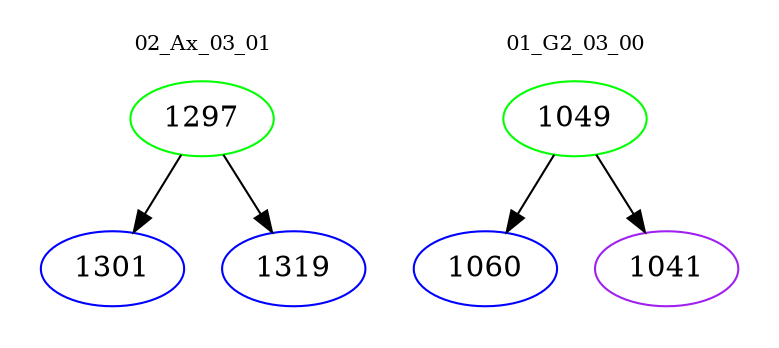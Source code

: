 digraph{
subgraph cluster_0 {
color = white
label = "02_Ax_03_01";
fontsize=10;
T0_1297 [label="1297", color="green"]
T0_1297 -> T0_1301 [color="black"]
T0_1301 [label="1301", color="blue"]
T0_1297 -> T0_1319 [color="black"]
T0_1319 [label="1319", color="blue"]
}
subgraph cluster_1 {
color = white
label = "01_G2_03_00";
fontsize=10;
T1_1049 [label="1049", color="green"]
T1_1049 -> T1_1060 [color="black"]
T1_1060 [label="1060", color="blue"]
T1_1049 -> T1_1041 [color="black"]
T1_1041 [label="1041", color="purple"]
}
}
